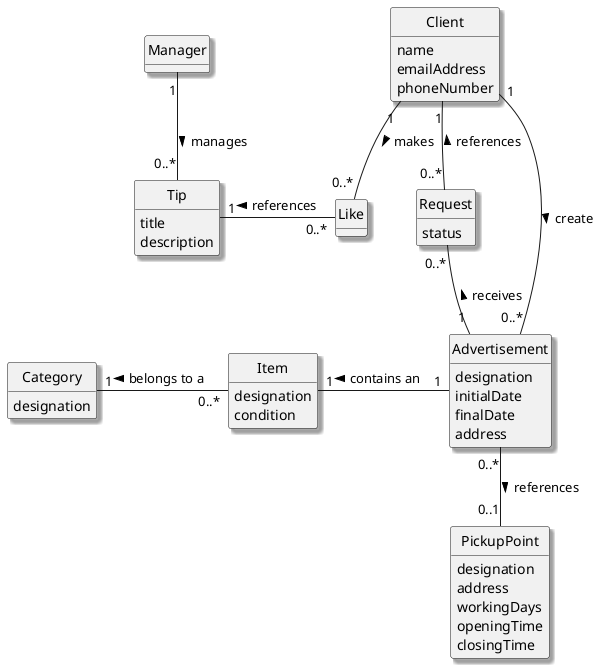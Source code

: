 @startuml
skinparam monochrome true
skinparam packageStyle rectangle
skinparam shadowing true
'skinparam linetype ortho
skinparam classAttributeIconSize 0
hide circle
hide methods
'left to right direction

class Manager {
}

class Client {
    name
    emailAddress
    phoneNumber
}

class PickupPoint{
    designation
    address
    workingDays
    openingTime
    closingTime
}

class Item{
    designation
    condition
}

class Category{
    designation
}

class Advertisement{
    designation
    initialDate
    finalDate
    address
    'status
    '(active, pending, closed)
}

class Request {
    status
    '(pending, canceled, denied/rejected, accepted, donated/done)
}

class Tip {
    title
    description
}

class Like {
}

Item "0..*" -left- "1" Category : belongs to a \t >
Advertisement "1" -left- "1" Item : contains an \t >
Client "1" -- "0..*" Advertisement : create >
Client "1" -- "0..*" Request : references <
Manager "1" -- "0..*" Tip : manages \t\t >
Request "0..*" -- "1" Advertisement : receives <
Advertisement "0..*" -- "0..1" PickupPoint : references >
Client "1" -- "0..*" Like : makes >
Like "0..*" -left- "1" Tip : references >

@enduml